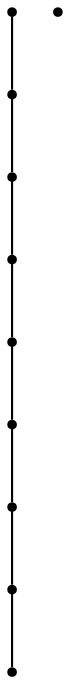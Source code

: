 graph {
  node [shape=point,comment="{\"directed\":false,\"doi\":\"10.1007/978-3-031-49272-3_18\",\"figure\":\"6\"}"]

  v0 [pos="468.4329495558743,346.69868361677305"]
  v1 [pos="800.7156092843536,372.94003022336926"]
  v2 [pos="760.7883782234223,457.01509698809895"]
  v3 [pos="867.1006296955063,478.20148069405064"]
  v4 [pos="601.3208197161741,419.2262352517221"]
  v5 [pos="574.7447241148257,419.8844944842303"]
  v6 [pos="548.1664983014841,405.9450667491533"]
  v7 [pos="521.5862297102243,430.5646583296002"]
  v8 [pos="495.0121768867944,416.5049386796181"]
  v9 [pos="369.5630387998396,181.6699241831942"]

  v9 -- v0 [id="-12",pos="369.5630387998396,181.6699241831942 468.4329495558743,346.69868361677305 468.4329495558743,346.69868361677305 468.4329495558743,346.69868361677305"]
  v8 -- v7 [id="-13",pos="495.0121768867944,416.5049386796181 521.5862297102243,430.5646583296002 521.5862297102243,430.5646583296002 521.5862297102243,430.5646583296002"]
  v2 -- v3 [id="-14",pos="760.7883782234223,457.01509698809895 867.1006296955063,478.20148069405064 867.1006296955063,478.20148069405064 867.1006296955063,478.20148069405064"]
  v4 -- v2 [id="-15",pos="601.3208197161741,419.2262352517221 760.7883782234223,457.01509698809895 760.7883782234223,457.01509698809895 760.7883782234223,457.01509698809895"]
  v7 -- v6 [id="-16",pos="521.5862297102243,430.5646583296002 548.1664983014841,405.9450667491533 548.1664983014841,405.9450667491533 548.1664983014841,405.9450667491533"]
  v5 -- v4 [id="-17",pos="574.7447241148257,419.8844944842303 601.3208197161741,419.2262352517221 601.3208197161741,419.2262352517221 601.3208197161741,419.2262352517221"]
  v0 -- v8 [id="-18",pos="468.4329495558743,346.69868361677305 495.0121768867944,416.5049386796181 495.0121768867944,416.5049386796181 495.0121768867944,416.5049386796181"]
  v6 -- v5 [id="-19",pos="548.1664983014841,405.9450667491533 574.7447241148257,419.8844944842303 574.7447241148257,419.8844944842303 574.7447241148257,419.8844944842303"]
}